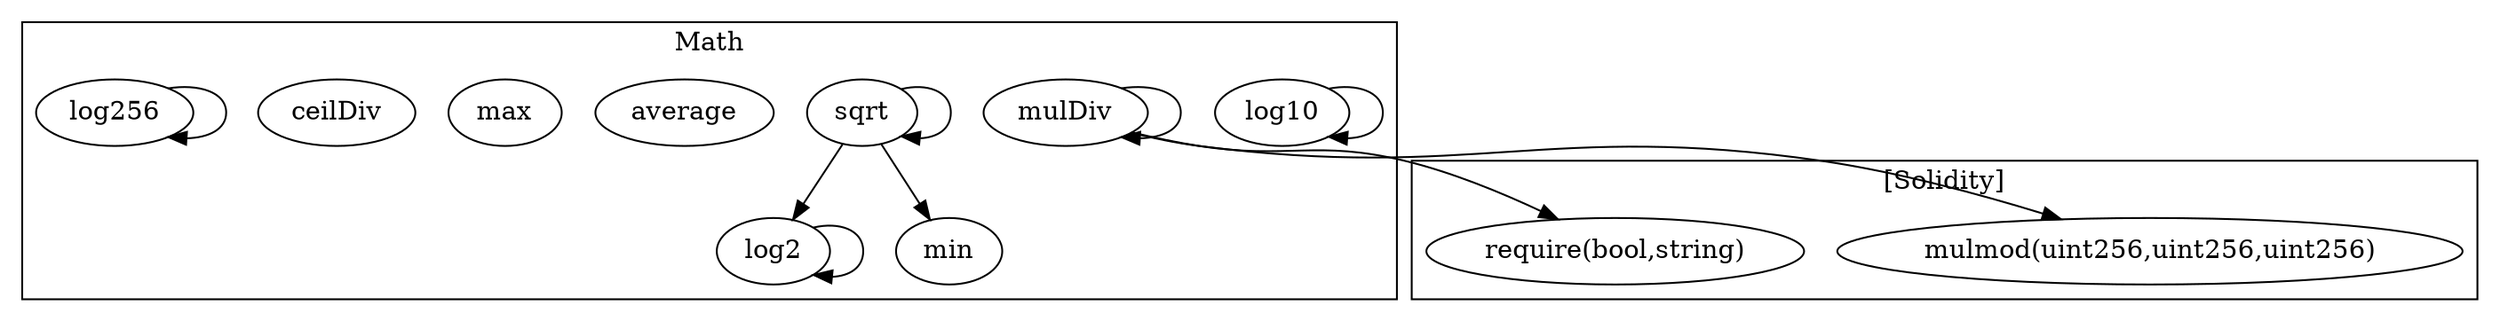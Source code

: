 strict digraph {
subgraph cluster_27934_Math {
label = "Math"
"27934_log10" [label="log10"]
"27934_mulDiv" [label="mulDiv"]
"27934_sqrt" [label="sqrt"]
"27934_average" [label="average"]
"27934_log2" [label="log2"]
"27934_max" [label="max"]
"27934_ceilDiv" [label="ceilDiv"]
"27934_log256" [label="log256"]
"27934_min" [label="min"]
"27934_log256" -> "27934_log256"
"27934_sqrt" -> "27934_min"
"27934_log2" -> "27934_log2"
"27934_log10" -> "27934_log10"
"27934_sqrt" -> "27934_log2"
"27934_sqrt" -> "27934_sqrt"
"27934_mulDiv" -> "27934_mulDiv"
}subgraph cluster_solidity {
label = "[Solidity]"
"mulmod(uint256,uint256,uint256)" 
"require(bool,string)" 
"27934_mulDiv" -> "mulmod(uint256,uint256,uint256)"
"27934_mulDiv" -> "require(bool,string)"
}
}